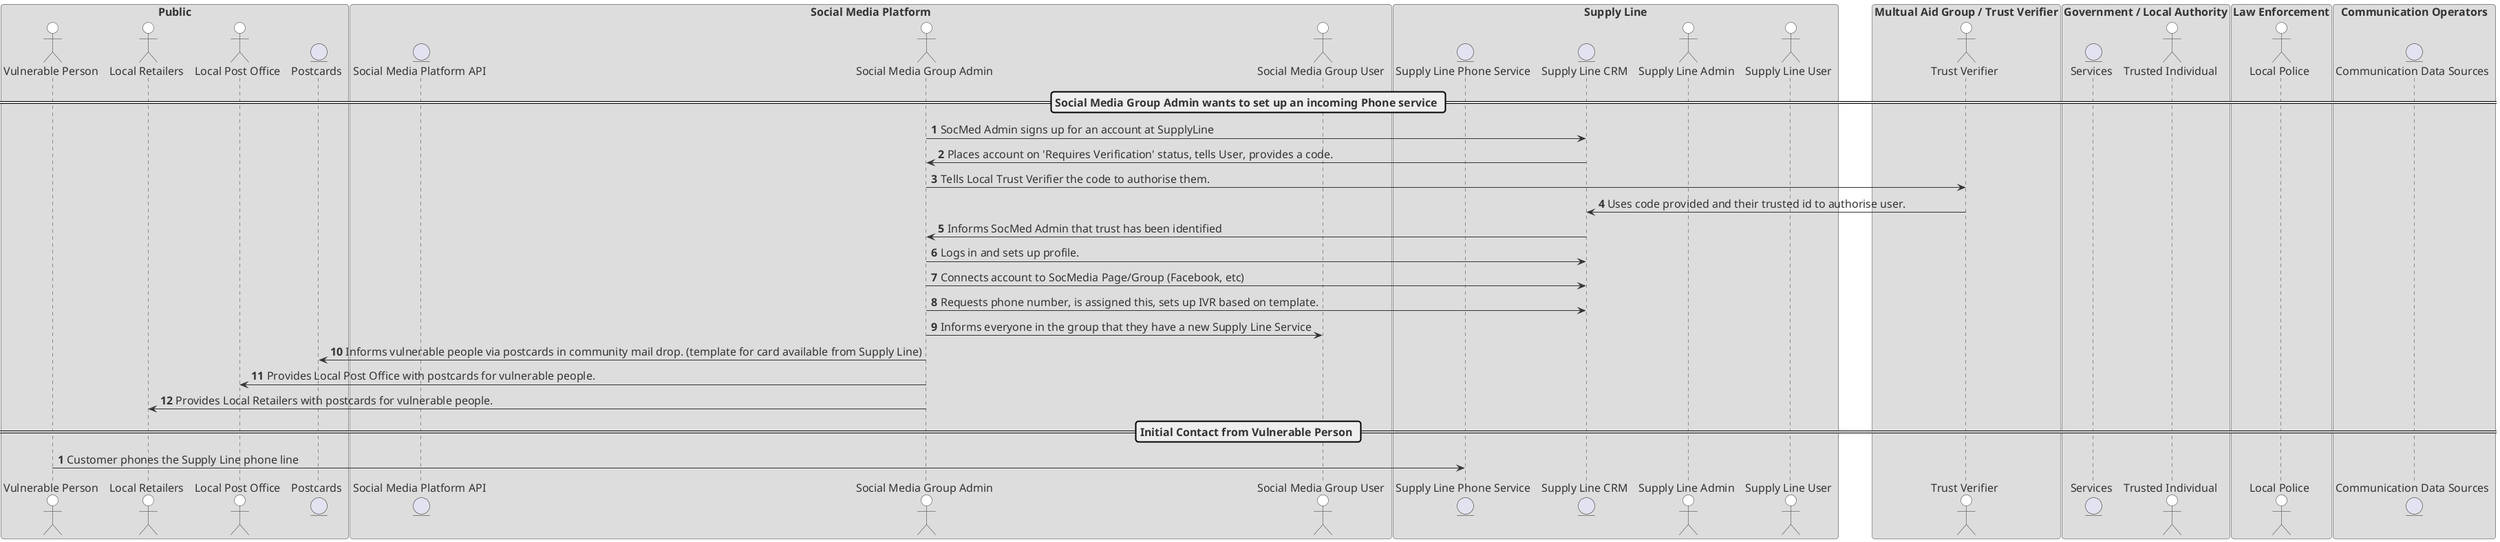 @startuml


!$cla = "#ffffff"
!$clb = "#333333"
!$clstatebg = "#eeeeee"
!$clnotebg = "#dc0451"
!$fntsz = 16
!$cornrsz = $fntsz/2

skinparam shadowing false
skinparam roundcorner $cornrsz
skinparam BackgroundColor $cla
skinparam ArrowColor $clb

skinparam default {
    FontColor $clb
    FontSize $fntsz
    FontName Fira Sans
    MonospacedFontName Fira Sans
}

skinparam SequenceBox {
    BackgroundColor #ddd
    BorderColor #333
}

skinparam Actor {
    BackgroundColor $cla
    BorderColor $clb
}

skinparam Node {
    BackgroundColor $cla
    BorderColor $clb
}

skinparam Interface {
    BackgroundColor $cla
    BorderColor $clb
}

skinparam Usecase {
    BackgroundColor $cla
    BorderColor $clb
}

skinparam Rectangle {
    BackgroundColor $cla
    BorderColor $clb
}

skinparam Note {
    BackgroundColor $clnotebg
    BorderColor $clnotebg
    FontColor $cla
}

skinparam Package {
    BackgroundColor $cla
    BorderColor $clb
}

skinparam Queue {
    BackgroundColor $cla
    BorderColor $clb
}

skinparam Database {
    BackgroundColor $cla
    BorderColor $clb
}

'Note that in some versions of PlantUML the Background Col and the Border col on Collections is switched (so you might need to switch these around below)
skinparam Collections {
    BackgroundColor $clb
    BorderColor $cla
}

skinparam Participant {
    BackgroundColor $clb
    BorderColor $clb
    FontColor $cla
    FontStyle bold
}

skinparam Sequence {
    LifeLineBorderColor $clb
}

skinparam State {
    AttributeFontColor $clb
    FontColor $clb
    AttributeFontSize $fntsz
    FontSize $fntsz
    AttributeFontName Fira Sans
    FontName Fira Sans
    StartColor green
    EndColor red
    BorderColor $clb
    BackgroundColor $clstatebg
    RoundCorner $cornrsz
}

skinparam shadowing false

/' ********** EDIT BELOW HERE ********** '/

box "Public"
actor "Vulnerable Person" as Customer
actor "Local Retailers" as LocalRetailer
actor "Local Post Office" as LocalPostOffice
entity "Postcards" as PhysicalMail
end box

box "Social Media Platform"
entity "Social Media Platform API" as SocMedPAPI
actor "Social Media Group Admin" as SocMedGA
actor "Social Media Group User" as SocMedGU
end box
box "Supply Line"
entity "Supply Line Phone Service" as SLPhone
entity "Supply Line CRM" as SLCRM
actor "Supply Line Admin" as SLAdmin
actor "Supply Line User" as SLUser
end box

box "Multual Aid Group / Trust Verifier"
actor "Trust Verifier" as TrustVerify
end box

box "Government / Local Authority"
entity "Services" as GovernmentServices
actor "Trusted Individual" as GovTrustIndividual
end box

box "Law Enforcement"
actor "Local Police" as LocalPolice
end box

box "Communication Operators"
entity "Communication Data Sources" as CommsData
end box

== Social Media Group Admin wants to set up an incoming Phone service ==
autonumber
SocMedGA -> SLCRM : SocMed Admin signs up for an account at SupplyLine
SLCRM -> SocMedGA : Places account on 'Requires Verification' status, tells User, provides a code.
SocMedGA -> TrustVerify : Tells Local Trust Verifier the code to authorise them.
TrustVerify -> SLCRM : Uses code provided and their trusted id to authorise user.
SLCRM -> SocMedGA : Informs SocMed Admin that trust has been identified
SocMedGA -> SLCRM : Logs in and sets up profile.
SocMedGA -> SLCRM : Connects account to SocMedia Page/Group (Facebook, etc)
SocMedGA -> SLCRM : Requests phone number, is assigned this, sets up IVR based on template.
SocMedGA -> SocMedGU : Informs everyone in the group that they have a new Supply Line Service
SocMedGA -> PhysicalMail : Informs vulnerable people via postcards in community mail drop. (template for card available from Supply Line)
SocMedGA -> LocalPostOffice : Provides Local Post Office with postcards for vulnerable people.
SocMedGA -> LocalRetailer : Provides Local Retailers with postcards for vulnerable people.

== Initial Contact from Vulnerable Person ==
autonumber

Customer -> SLPhone : Customer phones the Supply Line phone line



@enduml